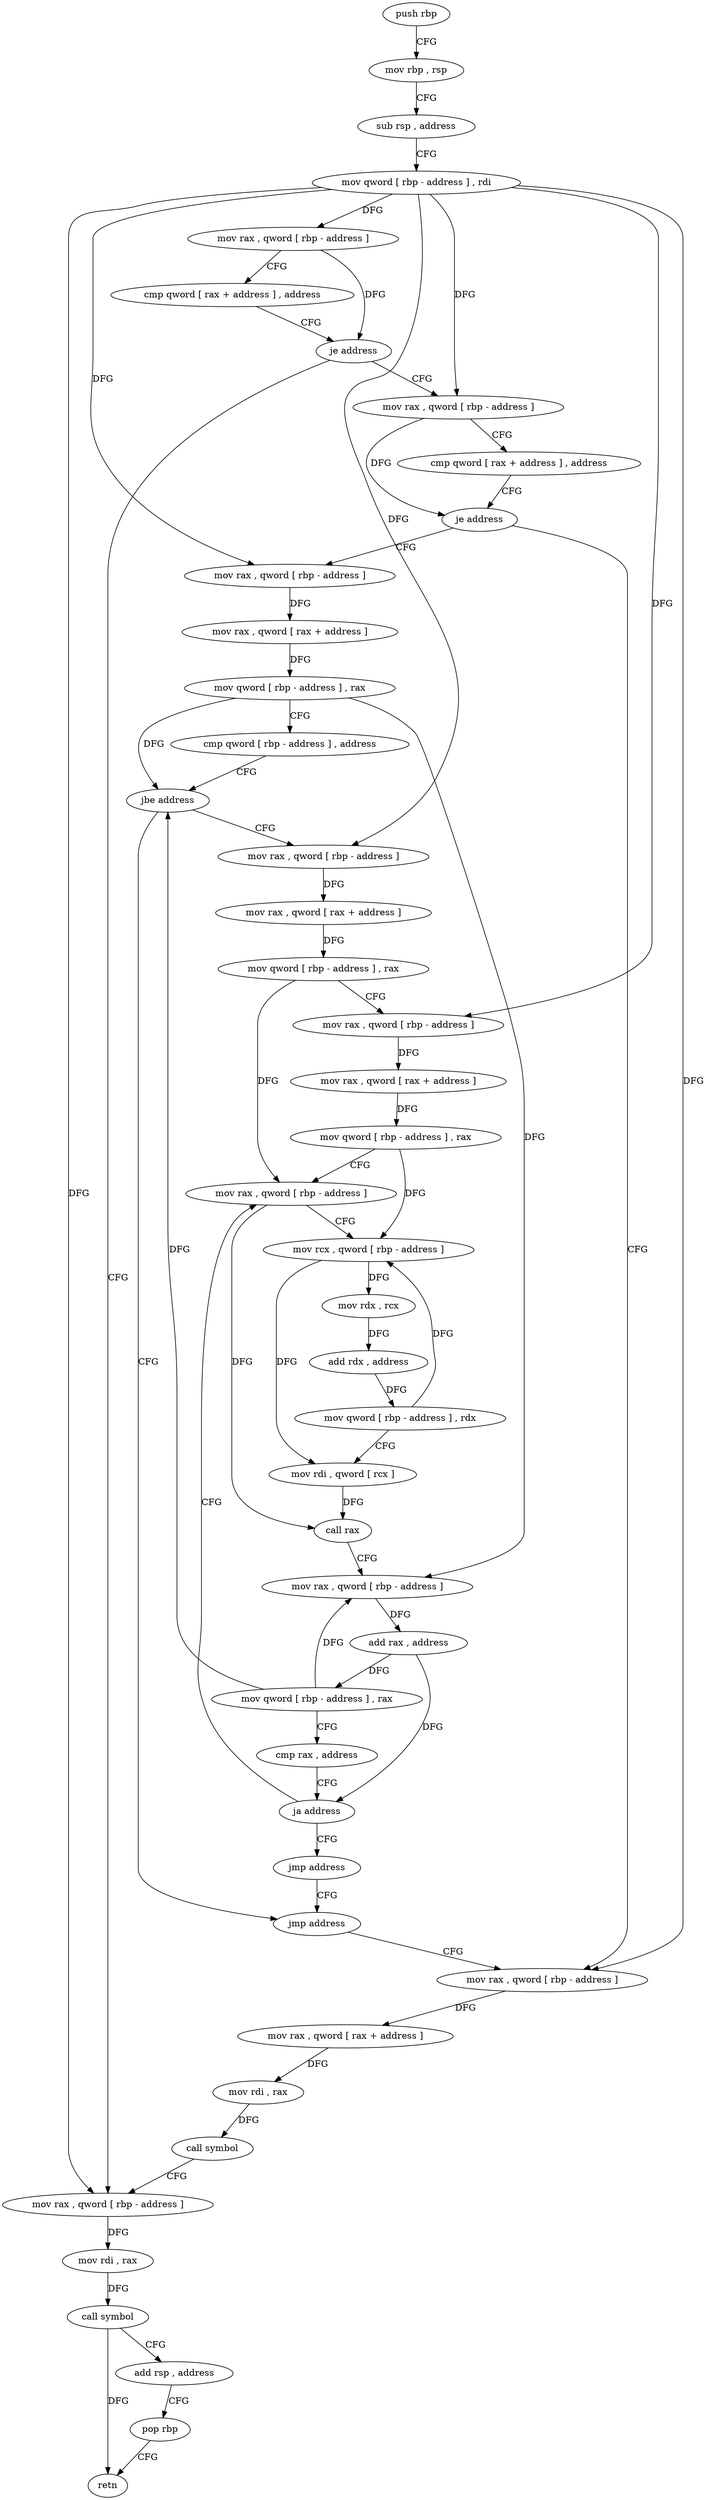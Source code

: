 digraph "func" {
"197856" [label = "push rbp" ]
"197857" [label = "mov rbp , rsp" ]
"197860" [label = "sub rsp , address" ]
"197864" [label = "mov qword [ rbp - address ] , rdi" ]
"197868" [label = "mov rax , qword [ rbp - address ]" ]
"197872" [label = "cmp qword [ rax + address ] , address" ]
"197877" [label = "je address" ]
"198022" [label = "mov rax , qword [ rbp - address ]" ]
"197883" [label = "mov rax , qword [ rbp - address ]" ]
"198026" [label = "mov rdi , rax" ]
"198029" [label = "call symbol" ]
"198034" [label = "add rsp , address" ]
"198038" [label = "pop rbp" ]
"198039" [label = "retn" ]
"197887" [label = "cmp qword [ rax + address ] , address" ]
"197892" [label = "je address" ]
"198006" [label = "mov rax , qword [ rbp - address ]" ]
"197898" [label = "mov rax , qword [ rbp - address ]" ]
"198010" [label = "mov rax , qword [ rax + address ]" ]
"198014" [label = "mov rdi , rax" ]
"198017" [label = "call symbol" ]
"197902" [label = "mov rax , qword [ rax + address ]" ]
"197906" [label = "mov qword [ rbp - address ] , rax" ]
"197910" [label = "cmp qword [ rbp - address ] , address" ]
"197915" [label = "jbe address" ]
"198001" [label = "jmp address" ]
"197921" [label = "mov rax , qword [ rbp - address ]" ]
"197925" [label = "mov rax , qword [ rax + address ]" ]
"197929" [label = "mov qword [ rbp - address ] , rax" ]
"197933" [label = "mov rax , qword [ rbp - address ]" ]
"197937" [label = "mov rax , qword [ rax + address ]" ]
"197941" [label = "mov qword [ rbp - address ] , rax" ]
"197945" [label = "mov rax , qword [ rbp - address ]" ]
"197949" [label = "mov rcx , qword [ rbp - address ]" ]
"197953" [label = "mov rdx , rcx" ]
"197956" [label = "add rdx , address" ]
"197963" [label = "mov qword [ rbp - address ] , rdx" ]
"197967" [label = "mov rdi , qword [ rcx ]" ]
"197970" [label = "call rax" ]
"197972" [label = "mov rax , qword [ rbp - address ]" ]
"197976" [label = "add rax , address" ]
"197982" [label = "mov qword [ rbp - address ] , rax" ]
"197986" [label = "cmp rax , address" ]
"197990" [label = "ja address" ]
"197996" [label = "jmp address" ]
"197856" -> "197857" [ label = "CFG" ]
"197857" -> "197860" [ label = "CFG" ]
"197860" -> "197864" [ label = "CFG" ]
"197864" -> "197868" [ label = "DFG" ]
"197864" -> "198022" [ label = "DFG" ]
"197864" -> "197883" [ label = "DFG" ]
"197864" -> "198006" [ label = "DFG" ]
"197864" -> "197898" [ label = "DFG" ]
"197864" -> "197921" [ label = "DFG" ]
"197864" -> "197933" [ label = "DFG" ]
"197868" -> "197872" [ label = "CFG" ]
"197868" -> "197877" [ label = "DFG" ]
"197872" -> "197877" [ label = "CFG" ]
"197877" -> "198022" [ label = "CFG" ]
"197877" -> "197883" [ label = "CFG" ]
"198022" -> "198026" [ label = "DFG" ]
"197883" -> "197887" [ label = "CFG" ]
"197883" -> "197892" [ label = "DFG" ]
"198026" -> "198029" [ label = "DFG" ]
"198029" -> "198034" [ label = "CFG" ]
"198029" -> "198039" [ label = "DFG" ]
"198034" -> "198038" [ label = "CFG" ]
"198038" -> "198039" [ label = "CFG" ]
"197887" -> "197892" [ label = "CFG" ]
"197892" -> "198006" [ label = "CFG" ]
"197892" -> "197898" [ label = "CFG" ]
"198006" -> "198010" [ label = "DFG" ]
"197898" -> "197902" [ label = "DFG" ]
"198010" -> "198014" [ label = "DFG" ]
"198014" -> "198017" [ label = "DFG" ]
"198017" -> "198022" [ label = "CFG" ]
"197902" -> "197906" [ label = "DFG" ]
"197906" -> "197910" [ label = "CFG" ]
"197906" -> "197915" [ label = "DFG" ]
"197906" -> "197972" [ label = "DFG" ]
"197910" -> "197915" [ label = "CFG" ]
"197915" -> "198001" [ label = "CFG" ]
"197915" -> "197921" [ label = "CFG" ]
"198001" -> "198006" [ label = "CFG" ]
"197921" -> "197925" [ label = "DFG" ]
"197925" -> "197929" [ label = "DFG" ]
"197929" -> "197933" [ label = "CFG" ]
"197929" -> "197945" [ label = "DFG" ]
"197933" -> "197937" [ label = "DFG" ]
"197937" -> "197941" [ label = "DFG" ]
"197941" -> "197945" [ label = "CFG" ]
"197941" -> "197949" [ label = "DFG" ]
"197945" -> "197949" [ label = "CFG" ]
"197945" -> "197970" [ label = "DFG" ]
"197949" -> "197953" [ label = "DFG" ]
"197949" -> "197967" [ label = "DFG" ]
"197953" -> "197956" [ label = "DFG" ]
"197956" -> "197963" [ label = "DFG" ]
"197963" -> "197967" [ label = "CFG" ]
"197963" -> "197949" [ label = "DFG" ]
"197967" -> "197970" [ label = "DFG" ]
"197970" -> "197972" [ label = "CFG" ]
"197972" -> "197976" [ label = "DFG" ]
"197976" -> "197982" [ label = "DFG" ]
"197976" -> "197990" [ label = "DFG" ]
"197982" -> "197986" [ label = "CFG" ]
"197982" -> "197915" [ label = "DFG" ]
"197982" -> "197972" [ label = "DFG" ]
"197986" -> "197990" [ label = "CFG" ]
"197990" -> "197945" [ label = "CFG" ]
"197990" -> "197996" [ label = "CFG" ]
"197996" -> "198001" [ label = "CFG" ]
}
